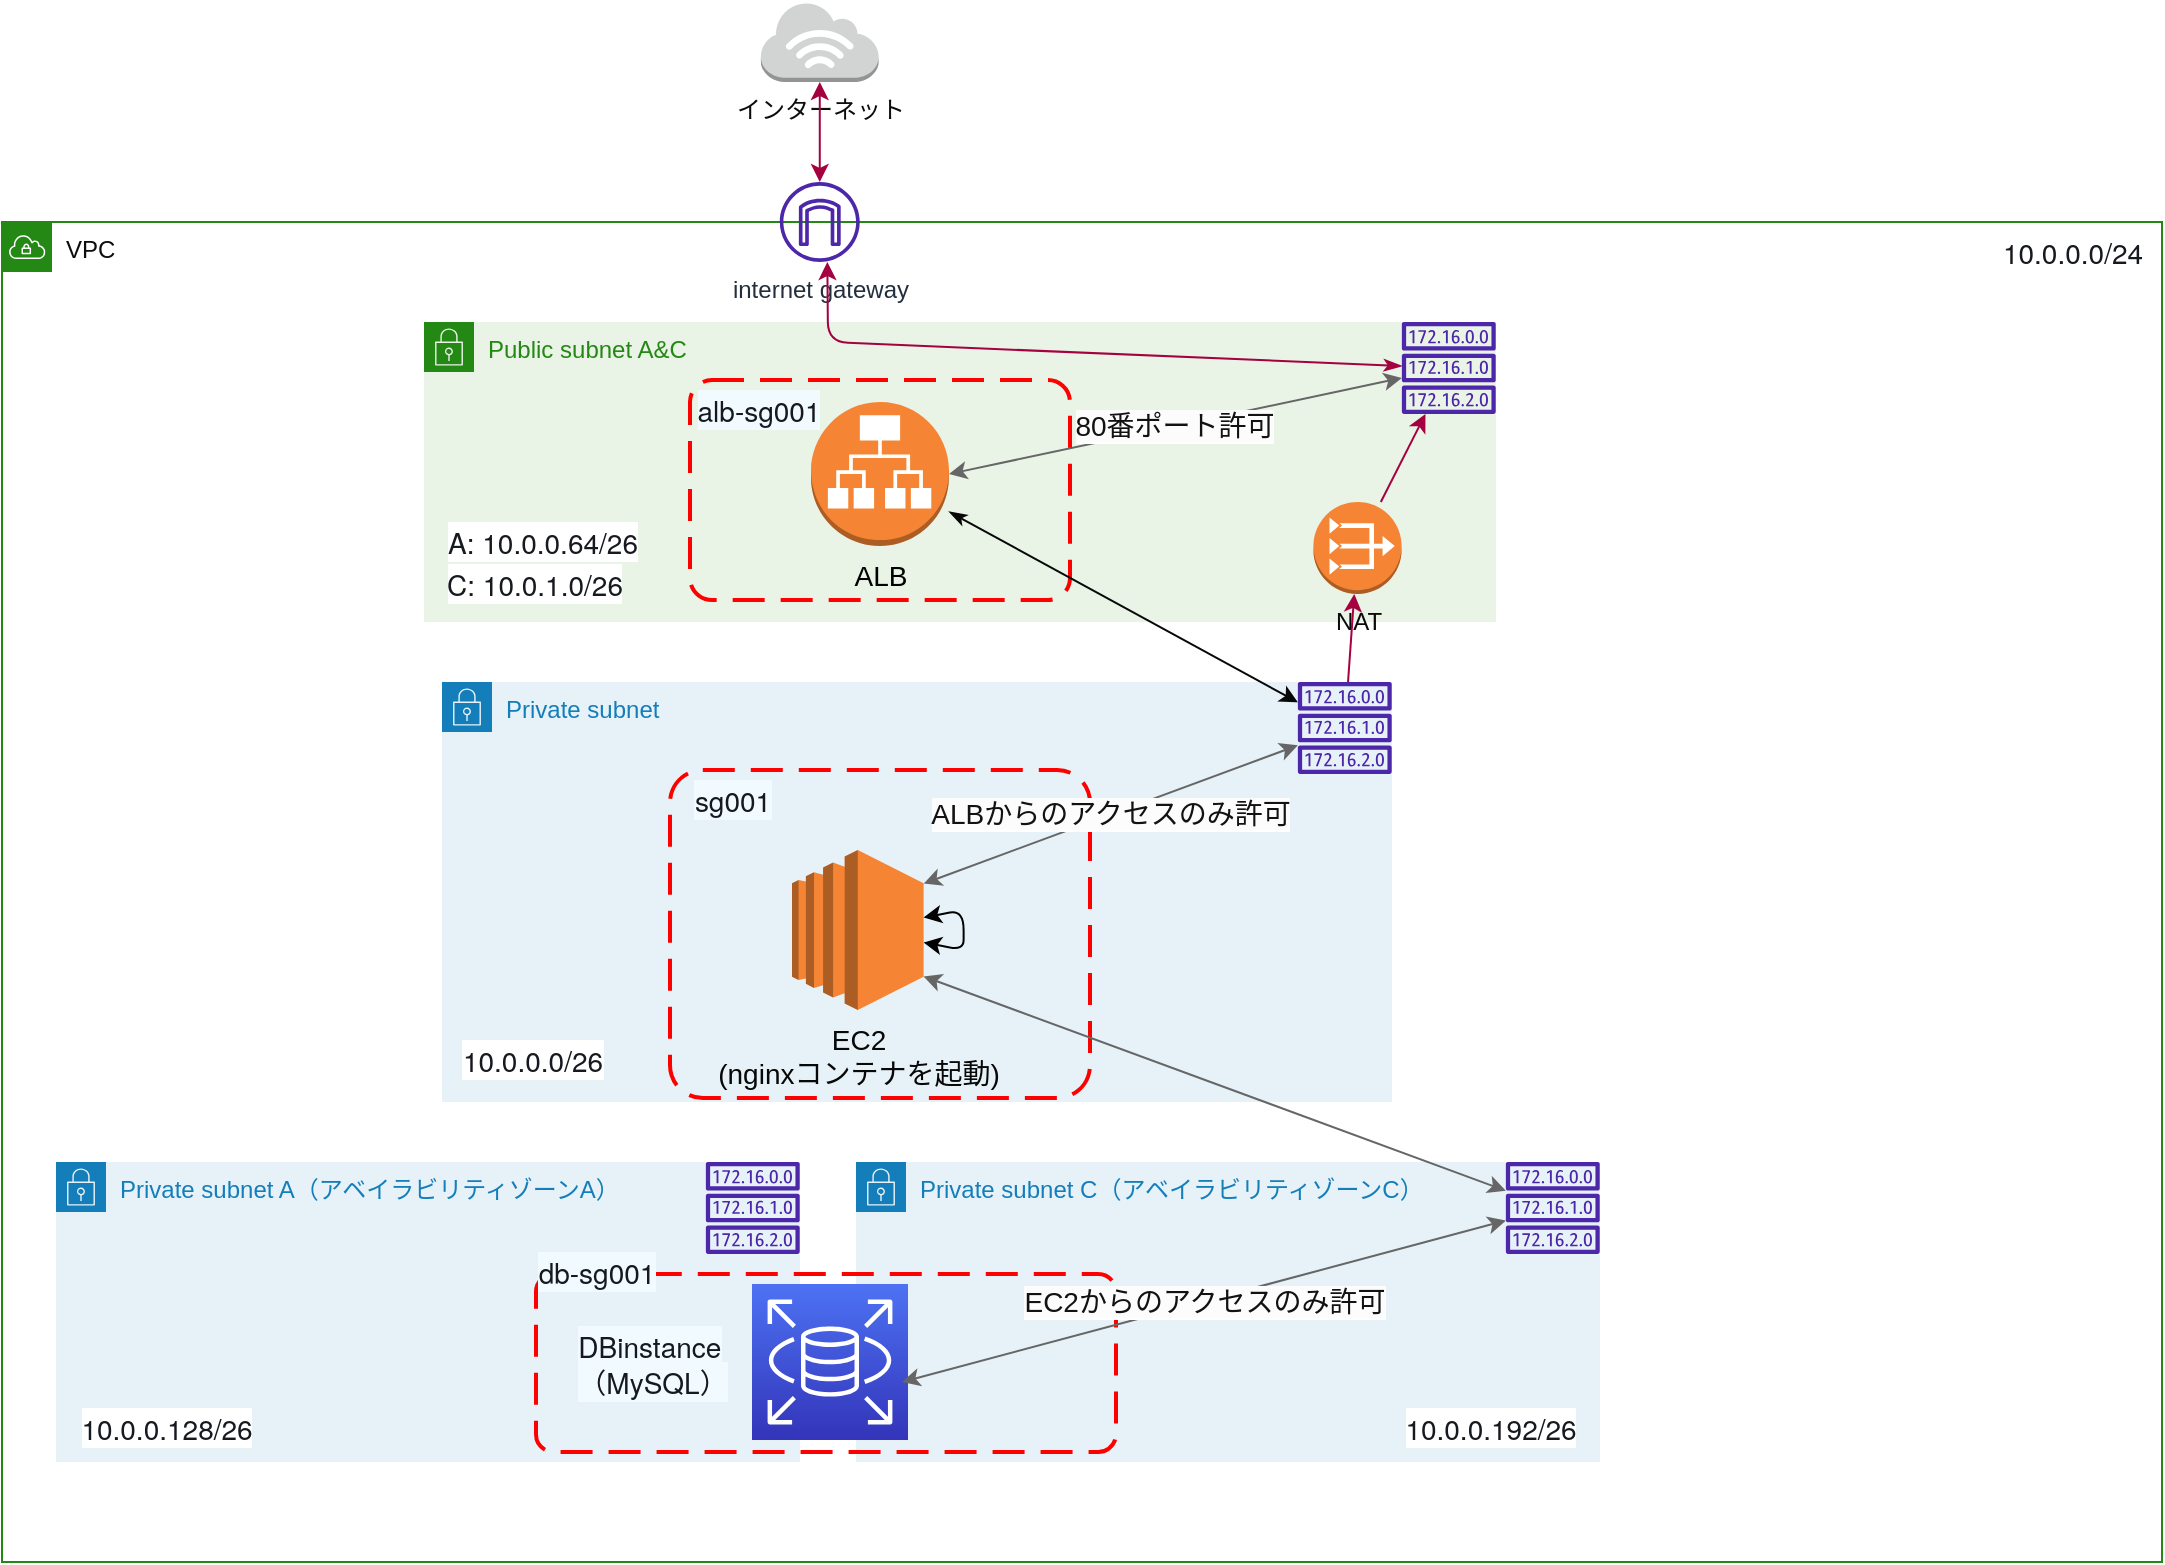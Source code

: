 <mxfile>
    <diagram id="NJQoGea95YdGdegbrHYB" name="ページ1">
        <mxGraphModel dx="1927" dy="1949" grid="1" gridSize="10" guides="1" tooltips="1" connect="1" arrows="1" fold="1" page="1" pageScale="1" pageWidth="827" pageHeight="1169" background="#ffffff" math="0" shadow="0">
            <root>
                <mxCell id="0"/>
                <mxCell id="1" parent="0"/>
                <mxCell id="40" value="&lt;font color=&quot;#0c0d0d&quot;&gt;VPC&lt;/font&gt;" style="points=[[0,0],[0.25,0],[0.5,0],[0.75,0],[1,0],[1,0.25],[1,0.5],[1,0.75],[1,1],[0.75,1],[0.5,1],[0.25,1],[0,1],[0,0.75],[0,0.5],[0,0.25]];outlineConnect=0;gradientColor=none;html=1;whiteSpace=wrap;fontSize=12;fontStyle=0;container=1;pointerEvents=0;collapsible=0;recursiveResize=0;shape=mxgraph.aws4.group;grIcon=mxgraph.aws4.group_vpc;strokeColor=#248814;fillColor=none;verticalAlign=top;align=left;spacingLeft=30;fontColor=#AAB7B8;dashed=0;" parent="1" vertex="1">
                    <mxGeometry x="240" y="-100" width="1080" height="670" as="geometry"/>
                </mxCell>
                <mxCell id="51" value="&lt;span style=&quot;color: rgb(22, 25, 31); font-family: &amp;quot;Amazon Ember&amp;quot;, &amp;quot;Helvetica Neue&amp;quot;, Roboto, Arial, sans-serif; font-size: 14px; font-style: normal; font-variant-ligatures: normal; font-variant-caps: normal; font-weight: 400; letter-spacing: normal; orphans: 2; text-align: left; text-indent: 0px; text-transform: none; widows: 2; word-spacing: 0px; -webkit-text-stroke-width: 0px; background-color: rgb(255, 255, 255); text-decoration-thickness: initial; text-decoration-style: initial; text-decoration-color: initial; float: none; display: inline !important;&quot;&gt;10.0.0.0/24&lt;/span&gt;" style="text;html=1;align=center;verticalAlign=middle;resizable=0;points=[];autosize=1;strokeColor=none;fillColor=none;fontColor=#0d0c0c;" parent="40" vertex="1">
                    <mxGeometry x="990" width="90" height="30" as="geometry"/>
                </mxCell>
                <mxCell id="55" value="Public subnet A&amp;amp;C" style="points=[[0,0],[0.25,0],[0.5,0],[0.75,0],[1,0],[1,0.25],[1,0.5],[1,0.75],[1,1],[0.75,1],[0.5,1],[0.25,1],[0,1],[0,0.75],[0,0.5],[0,0.25]];outlineConnect=0;gradientColor=none;html=1;whiteSpace=wrap;fontSize=12;fontStyle=0;container=1;pointerEvents=0;collapsible=0;recursiveResize=0;shape=mxgraph.aws4.group;grIcon=mxgraph.aws4.group_security_group;grStroke=0;strokeColor=#248814;fillColor=#E9F3E6;verticalAlign=top;align=left;spacingLeft=30;fontColor=#248814;dashed=0;" parent="40" vertex="1">
                    <mxGeometry x="211" y="50" width="536" height="150" as="geometry"/>
                </mxCell>
                <mxCell id="101" value="&lt;span style=&quot;background-color: rgb(252, 252, 253);&quot;&gt;80番ポート許可&lt;/span&gt;" style="html=1;fontSize=14;fontColor=#121212;fillColor=#f5f5f5;strokeColor=#666666;startArrow=classic;exitX=1;exitY=0.5;exitDx=0;exitDy=0;exitPerimeter=0;shadow=0;startFill=1;" parent="55" source="64" target="82" edge="1">
                    <mxGeometry relative="1" as="geometry"/>
                </mxCell>
                <mxCell id="64" value="&lt;span style=&quot;color: rgb(0, 0, 0); font-size: 14px;&quot;&gt;ALB&lt;/span&gt;" style="outlineConnect=0;dashed=0;verticalLabelPosition=bottom;verticalAlign=top;align=center;html=1;shape=mxgraph.aws3.application_load_balancer;fillColor=#F58534;gradientColor=none;fontColor=#a16c5e;" parent="55" vertex="1">
                    <mxGeometry x="193.5" y="40" width="69" height="72" as="geometry"/>
                </mxCell>
                <mxCell id="75" value="&lt;span style=&quot;color: rgb(22, 25, 31); font-family: &amp;quot;Amazon Ember&amp;quot;, &amp;quot;Helvetica Neue&amp;quot;, Roboto, Arial, sans-serif; font-size: 14px; text-align: left; background-color: rgb(255, 255, 255);&quot;&gt;A: 10.0.0.64/26&lt;/span&gt;" style="text;html=1;align=center;verticalAlign=middle;resizable=0;points=[];autosize=1;strokeColor=none;fillColor=none;fontColor=#0d0c0c;" parent="55" vertex="1">
                    <mxGeometry x="-1" y="95" width="120" height="30" as="geometry"/>
                </mxCell>
                <mxCell id="82" value="" style="sketch=0;outlineConnect=0;fontColor=#232F3E;gradientColor=none;fillColor=#4D27AA;strokeColor=none;dashed=0;verticalLabelPosition=bottom;verticalAlign=top;align=center;html=1;fontSize=12;fontStyle=0;aspect=fixed;pointerEvents=1;shape=mxgraph.aws4.route_table;" parent="55" vertex="1">
                    <mxGeometry x="488.79" width="47.21" height="46" as="geometry"/>
                </mxCell>
                <mxCell id="98" value="" style="edgeStyle=none;html=1;fontColor=#0a0a0a;fillColor=#d80073;strokeColor=#A50040;" parent="55" source="86" target="82" edge="1">
                    <mxGeometry relative="1" as="geometry"/>
                </mxCell>
                <mxCell id="86" value="&lt;font color=&quot;#0a0a0a&quot;&gt;NAT&lt;/font&gt;" style="outlineConnect=0;dashed=0;verticalLabelPosition=bottom;verticalAlign=top;align=center;html=1;shape=mxgraph.aws3.vpc_nat_gateway;fillColor=#F58534;gradientColor=none;" parent="55" vertex="1">
                    <mxGeometry x="444.71" y="90" width="44.08" height="46" as="geometry"/>
                </mxCell>
                <mxCell id="79" value="" style="rounded=1;arcSize=10;dashed=1;strokeColor=#ff0000;fillColor=none;gradientColor=none;dashPattern=8 4;strokeWidth=2;verticalAlign=bottom;fontColor=#000000;fontSize=14;" parent="55" vertex="1">
                    <mxGeometry x="133" y="29" width="190" height="110" as="geometry"/>
                </mxCell>
                <mxCell id="80" value="&lt;span style=&quot;color: rgb(22, 25, 31); font-family: &amp;quot;Amazon Ember&amp;quot;, &amp;quot;Helvetica Neue&amp;quot;, Roboto, Arial, sans-serif; font-size: 14px; text-align: start; background-color: rgb(241, 250, 255);&quot;&gt;alb-sg001&lt;/span&gt;" style="text;html=1;align=center;verticalAlign=middle;resizable=0;points=[];autosize=1;strokeColor=none;fillColor=none;" parent="55" vertex="1">
                    <mxGeometry x="122" y="29" width="90" height="30" as="geometry"/>
                </mxCell>
                <mxCell id="66" value="Private subnet A（アベイラビリティゾーンA）" style="points=[[0,0],[0.25,0],[0.5,0],[0.75,0],[1,0],[1,0.25],[1,0.5],[1,0.75],[1,1],[0.75,1],[0.5,1],[0.25,1],[0,1],[0,0.75],[0,0.5],[0,0.25]];outlineConnect=0;gradientColor=none;html=1;whiteSpace=wrap;fontSize=12;fontStyle=0;container=1;pointerEvents=0;collapsible=0;recursiveResize=0;shape=mxgraph.aws4.group;grIcon=mxgraph.aws4.group_security_group;grStroke=0;strokeColor=#147EBA;fillColor=#E6F2F8;verticalAlign=top;align=left;spacingLeft=30;fontColor=#147EBA;dashed=0;" parent="40" vertex="1">
                    <mxGeometry x="27" y="470" width="372" height="150" as="geometry"/>
                </mxCell>
                <mxCell id="76" value="&lt;span style=&quot;color: rgb(22, 25, 31); font-family: &amp;quot;Amazon Ember&amp;quot;, &amp;quot;Helvetica Neue&amp;quot;, Roboto, Arial, sans-serif; font-size: 14px; font-style: normal; font-variant-ligatures: normal; font-variant-caps: normal; font-weight: 400; letter-spacing: normal; orphans: 2; text-align: left; text-indent: 0px; text-transform: none; widows: 2; word-spacing: 0px; -webkit-text-stroke-width: 0px; background-color: rgb(255, 255, 255); text-decoration-thickness: initial; text-decoration-style: initial; text-decoration-color: initial; float: none; display: inline !important;&quot;&gt;10.0.0.128/26&lt;/span&gt;" style="text;html=1;align=center;verticalAlign=middle;resizable=0;points=[];autosize=1;strokeColor=none;fillColor=none;fontColor=#0d0c0c;" parent="66" vertex="1">
                    <mxGeometry y="118" width="110" height="30" as="geometry"/>
                </mxCell>
                <mxCell id="84" value="" style="sketch=0;outlineConnect=0;fontColor=#232F3E;gradientColor=none;fillColor=#4D27AA;strokeColor=none;dashed=0;verticalLabelPosition=bottom;verticalAlign=top;align=center;html=1;fontSize=12;fontStyle=0;aspect=fixed;pointerEvents=1;shape=mxgraph.aws4.route_table;" parent="66" vertex="1">
                    <mxGeometry x="324.79" width="47.21" height="46" as="geometry"/>
                </mxCell>
                <mxCell id="69" value="internet gateway" style="sketch=0;outlineConnect=0;fontColor=#232F3E;gradientColor=none;fillColor=#4D27AA;strokeColor=none;dashed=0;verticalLabelPosition=bottom;verticalAlign=top;align=center;html=1;fontSize=12;fontStyle=0;aspect=fixed;pointerEvents=1;shape=mxgraph.aws4.internet_gateway;" parent="40" vertex="1">
                    <mxGeometry x="388.89" y="-20" width="40" height="40" as="geometry"/>
                </mxCell>
                <mxCell id="74" value="Private subnet" style="points=[[0,0],[0.25,0],[0.5,0],[0.75,0],[1,0],[1,0.25],[1,0.5],[1,0.75],[1,1],[0.75,1],[0.5,1],[0.25,1],[0,1],[0,0.75],[0,0.5],[0,0.25]];outlineConnect=0;gradientColor=none;html=1;whiteSpace=wrap;fontSize=12;fontStyle=0;container=1;pointerEvents=0;collapsible=0;recursiveResize=0;shape=mxgraph.aws4.group;grIcon=mxgraph.aws4.group_security_group;grStroke=0;strokeColor=#147EBA;fillColor=#E6F2F8;verticalAlign=top;align=left;spacingLeft=30;fontColor=#147EBA;dashed=0;" parent="40" vertex="1">
                    <mxGeometry x="220" y="230" width="475" height="210" as="geometry"/>
                </mxCell>
                <mxCell id="35" value="&lt;font color=&quot;#080808&quot; style=&quot;font-size: 14px;&quot;&gt;EC2&lt;br&gt;(nginxコンテナを起動)&lt;br&gt;&lt;/font&gt;" style="outlineConnect=0;dashed=0;verticalLabelPosition=bottom;verticalAlign=top;align=center;html=1;shape=mxgraph.aws3.ec2;fillColor=#F58534;gradientColor=none;" parent="74" vertex="1">
                    <mxGeometry x="175" y="84" width="65.81" height="80" as="geometry"/>
                </mxCell>
                <mxCell id="47" value="&lt;span style=&quot;color: rgb(22, 25, 31); font-family: &amp;quot;Amazon Ember&amp;quot;, &amp;quot;Helvetica Neue&amp;quot;, Roboto, Arial, sans-serif; font-size: 14px; text-align: start; background-color: rgb(241, 250, 255);&quot;&gt;sg001&lt;/span&gt;" style="text;html=1;align=center;verticalAlign=middle;resizable=0;points=[];autosize=1;strokeColor=none;fillColor=none;" parent="74" vertex="1">
                    <mxGeometry x="115.0" y="44" width="60" height="30" as="geometry"/>
                </mxCell>
                <mxCell id="50" value="&lt;meta charset=&quot;utf-8&quot;&gt;&lt;span style=&quot;color: rgb(22, 25, 31); font-family: &amp;quot;Amazon Ember&amp;quot;, &amp;quot;Helvetica Neue&amp;quot;, Roboto, Arial, sans-serif; font-size: 14px; font-style: normal; font-variant-ligatures: normal; font-variant-caps: normal; font-weight: 400; letter-spacing: normal; orphans: 2; text-align: left; text-indent: 0px; text-transform: none; widows: 2; word-spacing: 0px; -webkit-text-stroke-width: 0px; background-color: rgb(255, 255, 255); text-decoration-thickness: initial; text-decoration-style: initial; text-decoration-color: initial; float: none; display: inline !important;&quot;&gt;10.0.0.0/26&lt;/span&gt;" style="text;html=1;align=center;verticalAlign=middle;resizable=0;points=[];autosize=1;strokeColor=none;fillColor=none;fontColor=#0d0c0c;" parent="74" vertex="1">
                    <mxGeometry y="174" width="90" height="30" as="geometry"/>
                </mxCell>
                <mxCell id="83" value="" style="sketch=0;outlineConnect=0;fontColor=#232F3E;gradientColor=none;fillColor=#4D27AA;strokeColor=none;dashed=0;verticalLabelPosition=bottom;verticalAlign=top;align=center;html=1;fontSize=12;fontStyle=0;aspect=fixed;pointerEvents=1;shape=mxgraph.aws4.route_table;" parent="74" vertex="1">
                    <mxGeometry x="427.79" width="47.21" height="46" as="geometry"/>
                </mxCell>
                <mxCell id="114" style="edgeStyle=none;html=1;shadow=0;labelBackgroundColor=#fcfcfd;fontSize=14;fontColor=#080707;startArrow=classic;startFill=1;" parent="74" source="35" target="35" edge="1">
                    <mxGeometry relative="1" as="geometry"/>
                </mxCell>
                <mxCell id="45" value="" style="rounded=1;arcSize=10;dashed=1;strokeColor=#ff0000;fillColor=none;gradientColor=none;dashPattern=8 4;strokeWidth=2;fontSize=14;verticalAlign=bottom;fontColor=#121212;" parent="74" vertex="1">
                    <mxGeometry x="114" y="44" width="210" height="164" as="geometry"/>
                </mxCell>
                <mxCell id="109" value="&lt;span style=&quot;background-color: rgb(252, 252, 253);&quot;&gt;ALBからのアクセスのみ許可&lt;/span&gt;" style="html=1;fontSize=14;fontColor=#121212;fillColor=#f5f5f5;strokeColor=#666666;startArrow=classic;shadow=0;startFill=1;exitX=1;exitY=0.21;exitDx=0;exitDy=0;exitPerimeter=0;" parent="74" source="35" target="83" edge="1">
                    <mxGeometry relative="1" as="geometry">
                        <mxPoint x="205" y="124" as="sourcePoint"/>
                        <mxPoint x="440.428" y="73.997" as="targetPoint"/>
                    </mxGeometry>
                </mxCell>
                <mxCell id="87" value="Private subnet C（アベイラビリティゾーンC）" style="points=[[0,0],[0.25,0],[0.5,0],[0.75,0],[1,0],[1,0.25],[1,0.5],[1,0.75],[1,1],[0.75,1],[0.5,1],[0.25,1],[0,1],[0,0.75],[0,0.5],[0,0.25]];outlineConnect=0;gradientColor=none;html=1;whiteSpace=wrap;fontSize=12;fontStyle=0;container=1;pointerEvents=0;collapsible=0;recursiveResize=0;shape=mxgraph.aws4.group;grIcon=mxgraph.aws4.group_security_group;grStroke=0;strokeColor=#147EBA;fillColor=#E6F2F8;verticalAlign=top;align=left;spacingLeft=30;fontColor=#147EBA;dashed=0;" parent="40" vertex="1">
                    <mxGeometry x="427" y="470" width="372" height="150" as="geometry"/>
                </mxCell>
                <mxCell id="89" value="&lt;span style=&quot;color: rgb(22, 25, 31); font-family: &amp;quot;Amazon Ember&amp;quot;, &amp;quot;Helvetica Neue&amp;quot;, Roboto, Arial, sans-serif; font-size: 14px; font-style: normal; font-variant-ligatures: normal; font-variant-caps: normal; font-weight: 400; letter-spacing: normal; orphans: 2; text-align: left; text-indent: 0px; text-transform: none; widows: 2; word-spacing: 0px; -webkit-text-stroke-width: 0px; background-color: rgb(255, 255, 255); text-decoration-thickness: initial; text-decoration-style: initial; text-decoration-color: initial; float: none; display: inline !important;&quot;&gt;10.0.0.192/26&lt;/span&gt;" style="text;html=1;align=center;verticalAlign=middle;resizable=0;points=[];autosize=1;strokeColor=none;fillColor=none;fontColor=#0d0c0c;" parent="87" vertex="1">
                    <mxGeometry x="262" y="118" width="110" height="30" as="geometry"/>
                </mxCell>
                <mxCell id="92" value="" style="sketch=0;outlineConnect=0;fontColor=#232F3E;gradientColor=none;fillColor=#4D27AA;strokeColor=none;dashed=0;verticalLabelPosition=bottom;verticalAlign=top;align=center;html=1;fontSize=12;fontStyle=0;aspect=fixed;pointerEvents=1;shape=mxgraph.aws4.route_table;" parent="87" vertex="1">
                    <mxGeometry x="324.79" width="47.21" height="46" as="geometry"/>
                </mxCell>
                <mxCell id="72" value="" style="sketch=0;points=[[0,0,0],[0.25,0,0],[0.5,0,0],[0.75,0,0],[1,0,0],[0,1,0],[0.25,1,0],[0.5,1,0],[0.75,1,0],[1,1,0],[0,0.25,0],[0,0.5,0],[0,0.75,0],[1,0.25,0],[1,0.5,0],[1,0.75,0]];outlineConnect=0;fontColor=#232F3E;gradientColor=#4D72F3;gradientDirection=north;fillColor=#3334B9;strokeColor=#ffffff;dashed=0;verticalLabelPosition=bottom;verticalAlign=top;align=center;html=1;fontSize=12;fontStyle=0;aspect=fixed;shape=mxgraph.aws4.resourceIcon;resIcon=mxgraph.aws4.rds;" parent="40" vertex="1">
                    <mxGeometry x="375" y="531" width="78" height="78" as="geometry"/>
                </mxCell>
                <mxCell id="77" value="" style="rounded=1;arcSize=10;dashed=1;strokeColor=#ff0000;fillColor=none;gradientColor=none;dashPattern=8 4;strokeWidth=2;" parent="40" vertex="1">
                    <mxGeometry x="267" y="526" width="290" height="89" as="geometry"/>
                </mxCell>
                <mxCell id="78" value="&lt;span style=&quot;color: rgb(22, 25, 31); font-family: &amp;quot;Amazon Ember&amp;quot;, &amp;quot;Helvetica Neue&amp;quot;, Roboto, Arial, sans-serif; font-size: 14px; text-align: start; background-color: rgb(241, 250, 255);&quot;&gt;db-sg001&lt;/span&gt;" style="text;html=1;align=center;verticalAlign=middle;resizable=0;points=[];autosize=1;strokeColor=none;fillColor=none;" parent="40" vertex="1">
                    <mxGeometry x="257" y="510" width="80" height="30" as="geometry"/>
                </mxCell>
                <mxCell id="93" value="&lt;div style=&quot;text-align: start;&quot;&gt;&lt;font face=&quot;Amazon Ember, Helvetica Neue, Roboto, Arial, sans-serif&quot; color=&quot;#16191f&quot;&gt;&lt;span style=&quot;font-size: 14px; background-color: rgb(241, 250, 255);&quot;&gt;DBinstance&lt;br&gt;（MySQL）&lt;/span&gt;&lt;/font&gt;&lt;/div&gt;" style="text;html=1;align=center;verticalAlign=middle;resizable=0;points=[];autosize=1;strokeColor=none;fillColor=none;" parent="40" vertex="1">
                    <mxGeometry x="275" y="545.5" width="100" height="50" as="geometry"/>
                </mxCell>
                <mxCell id="96" style="edgeStyle=none;html=1;fillColor=#d80073;strokeColor=#A50040;startArrow=classicThin;startFill=1;" parent="40" source="82" edge="1">
                    <mxGeometry relative="1" as="geometry">
                        <mxPoint x="412.667" y="20.0" as="targetPoint"/>
                        <Array as="points">
                            <mxPoint x="413" y="60"/>
                        </Array>
                    </mxGeometry>
                </mxCell>
                <mxCell id="97" value="" style="edgeStyle=none;html=1;fillColor=#d80073;strokeColor=#A50040;" parent="40" source="83" target="86" edge="1">
                    <mxGeometry relative="1" as="geometry"/>
                </mxCell>
                <mxCell id="112" value="&lt;span style=&quot;background-color: rgb(252, 252, 253);&quot;&gt;EC2からのアクセスのみ許可&lt;/span&gt;" style="html=1;fontSize=14;fontColor=#121212;fillColor=#f5f5f5;strokeColor=#666666;startArrow=classic;shadow=0;startFill=1;exitX=0.631;exitY=0.607;exitDx=0;exitDy=0;exitPerimeter=0;" parent="40" source="77" target="92" edge="1">
                    <mxGeometry relative="1" as="geometry">
                        <mxPoint x="530" y="588.0" as="sourcePoint"/>
                        <mxPoint x="743.928" y="517.891" as="targetPoint"/>
                    </mxGeometry>
                </mxCell>
                <mxCell id="113" value="" style="html=1;fontSize=14;fontColor=#121212;fillColor=#f5f5f5;strokeColor=#666666;startArrow=classic;shadow=0;startFill=1;entryX=1;entryY=0.79;entryDx=0;entryDy=0;entryPerimeter=0;" parent="40" source="92" target="35" edge="1">
                    <mxGeometry relative="1" as="geometry">
                        <mxPoint x="469" y="346.8" as="sourcePoint"/>
                        <mxPoint x="440" y="350" as="targetPoint"/>
                        <Array as="points"/>
                    </mxGeometry>
                </mxCell>
                <mxCell id="117" style="edgeStyle=none;html=1;shadow=0;labelBackgroundColor=#fcfcfd;fontSize=14;fontColor=#080808;startArrow=classicThin;startFill=1;strokeColor=#080808;" parent="40" source="64" target="83" edge="1">
                    <mxGeometry relative="1" as="geometry"/>
                </mxCell>
                <mxCell id="71" value="インターネット" style="outlineConnect=0;dashed=0;verticalLabelPosition=bottom;verticalAlign=top;align=center;html=1;shape=mxgraph.aws3.internet_3;fillColor=#D2D3D3;gradientColor=none;fontColor=#0c0d0d;" parent="1" vertex="1">
                    <mxGeometry x="619.44" y="-210" width="58.89" height="40" as="geometry"/>
                </mxCell>
                <mxCell id="99" value="" style="edgeStyle=none;html=1;fillColor=#d80073;strokeColor=#A50040;startArrow=classic;startFill=1;" parent="1" source="69" target="71" edge="1">
                    <mxGeometry relative="1" as="geometry"/>
                </mxCell>
                <mxCell id="131" value="&lt;span style=&quot;color: rgb(22, 25, 31); font-family: &amp;quot;Amazon Ember&amp;quot;, &amp;quot;Helvetica Neue&amp;quot;, Roboto, Arial, sans-serif; font-size: 14px; text-align: left; background-color: rgb(255, 255, 255);&quot;&gt;C: 10.0.1.0/26&lt;/span&gt;" style="text;html=1;align=center;verticalAlign=middle;resizable=0;points=[];autosize=1;strokeColor=none;fillColor=none;fontColor=#0d0c0c;" vertex="1" parent="1">
                    <mxGeometry x="451" y="66" width="110" height="30" as="geometry"/>
                </mxCell>
            </root>
        </mxGraphModel>
    </diagram>
</mxfile>